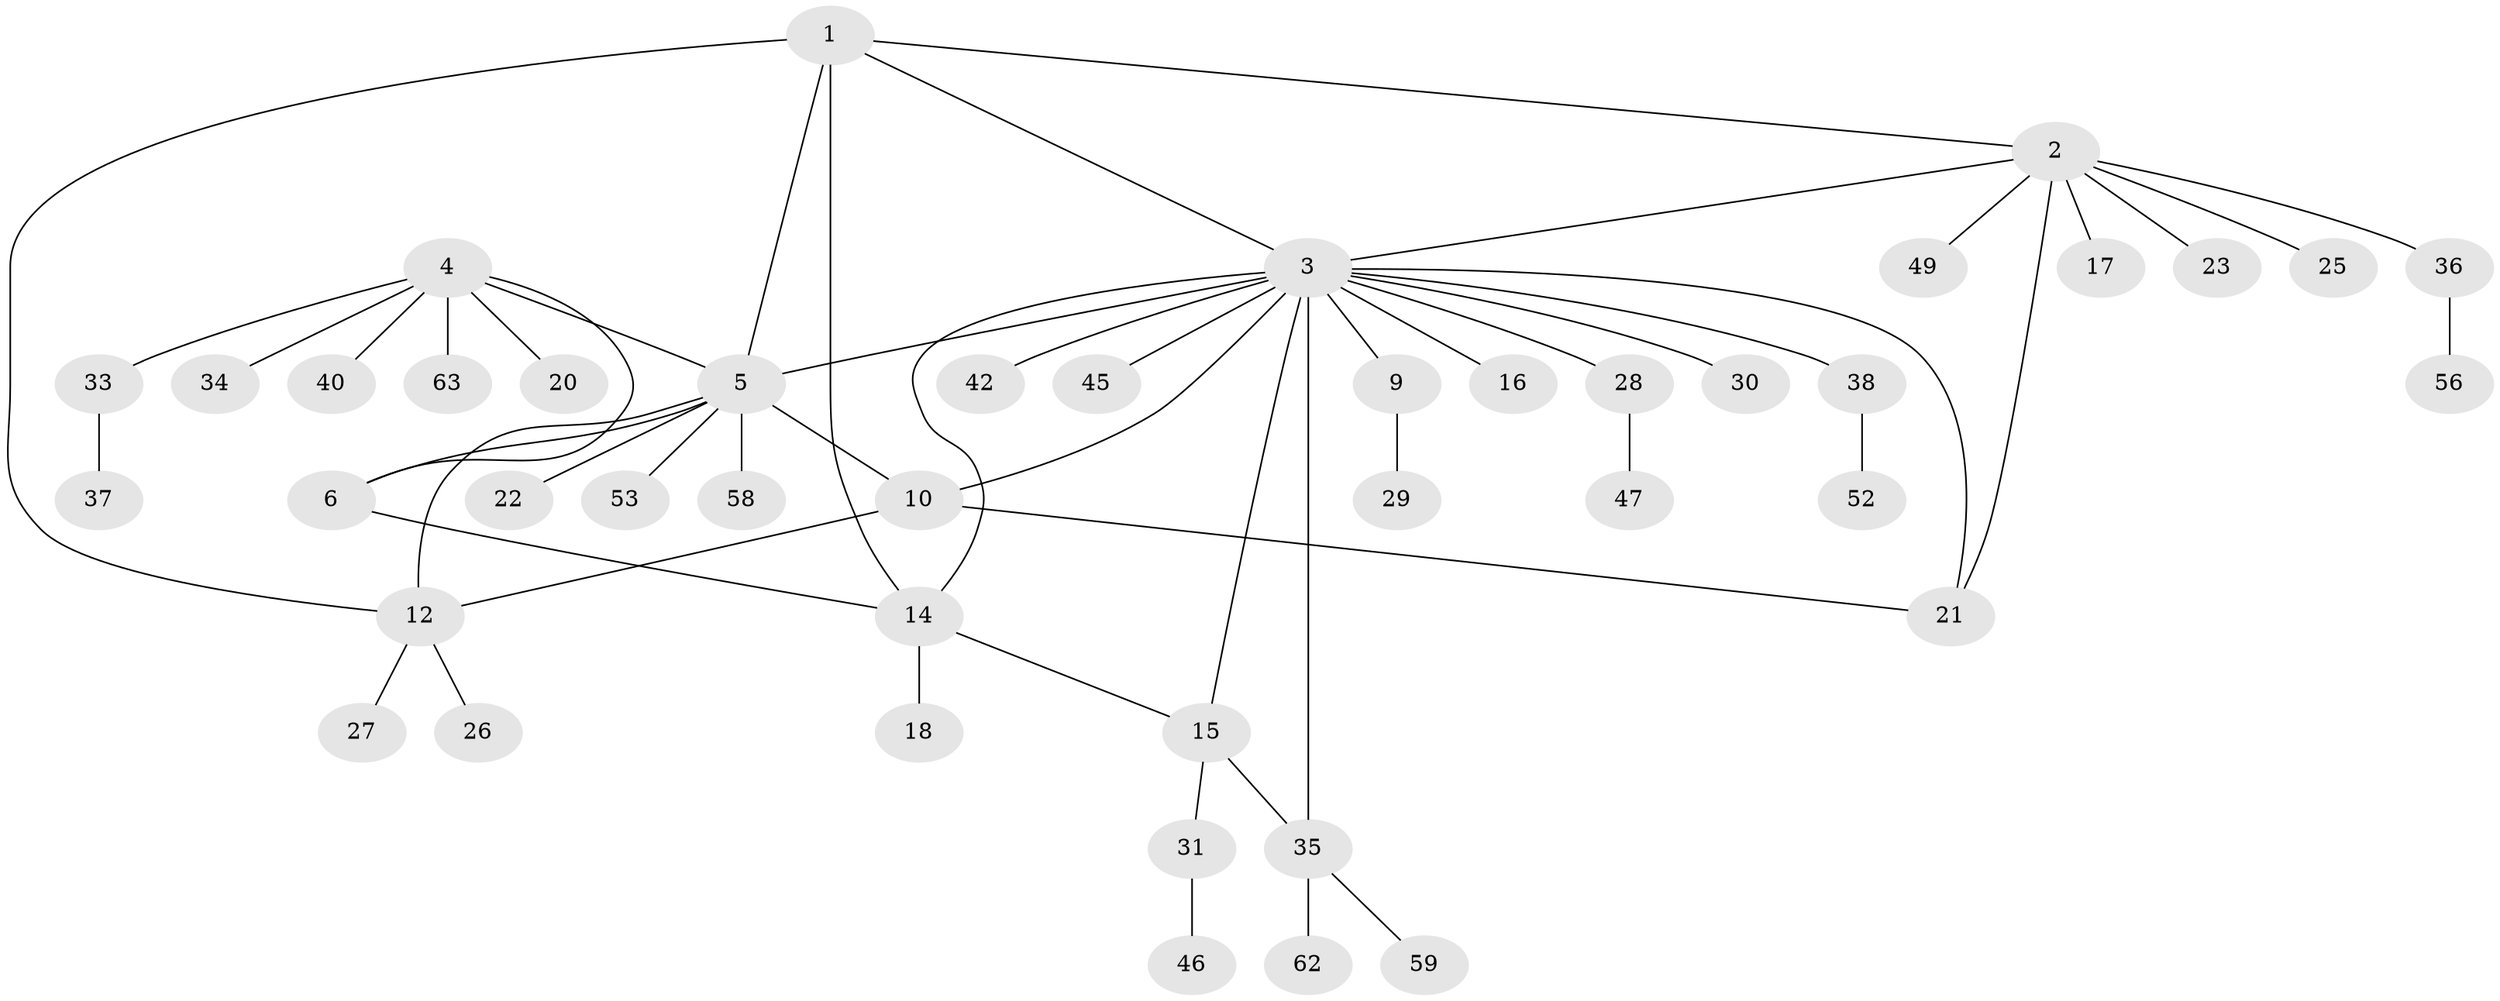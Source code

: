 // original degree distribution, {5: 0.078125, 8: 0.03125, 4: 0.0625, 7: 0.0625, 3: 0.078125, 2: 0.1875, 1: 0.5}
// Generated by graph-tools (version 1.1) at 2025/19/03/04/25 18:19:30]
// undirected, 44 vertices, 55 edges
graph export_dot {
graph [start="1"]
  node [color=gray90,style=filled];
  1;
  2 [super="+39"];
  3 [super="+7+41"];
  4;
  5 [super="+11"];
  6 [super="+19"];
  9;
  10 [super="+32"];
  12 [super="+24"];
  14;
  15;
  16 [super="+54"];
  17;
  18;
  20 [super="+64"];
  21 [super="+43"];
  22;
  23;
  25;
  26;
  27;
  28;
  29;
  30 [super="+50"];
  31;
  33 [super="+57"];
  34;
  35 [super="+44"];
  36 [super="+60"];
  37;
  38 [super="+55"];
  40;
  42 [super="+61"];
  45;
  46;
  47;
  49;
  52;
  53;
  56;
  58;
  59;
  62;
  63;
  1 -- 2;
  1 -- 3;
  1 -- 5;
  1 -- 12;
  1 -- 14;
  2 -- 3;
  2 -- 17;
  2 -- 23;
  2 -- 25;
  2 -- 36;
  2 -- 49;
  2 -- 21;
  3 -- 35;
  3 -- 5 [weight=2];
  3 -- 38;
  3 -- 9 [weight=2];
  3 -- 42;
  3 -- 10;
  3 -- 45;
  3 -- 14;
  3 -- 15;
  3 -- 16;
  3 -- 21;
  3 -- 28;
  3 -- 30;
  4 -- 5;
  4 -- 6;
  4 -- 20;
  4 -- 33;
  4 -- 34;
  4 -- 40;
  4 -- 63;
  5 -- 6;
  5 -- 58;
  5 -- 53;
  5 -- 22;
  5 -- 10;
  5 -- 12;
  6 -- 14;
  9 -- 29;
  10 -- 12;
  10 -- 21;
  12 -- 27;
  12 -- 26;
  14 -- 15;
  14 -- 18;
  15 -- 31;
  15 -- 35;
  28 -- 47;
  31 -- 46;
  33 -- 37;
  35 -- 59;
  35 -- 62;
  36 -- 56;
  38 -- 52;
}
